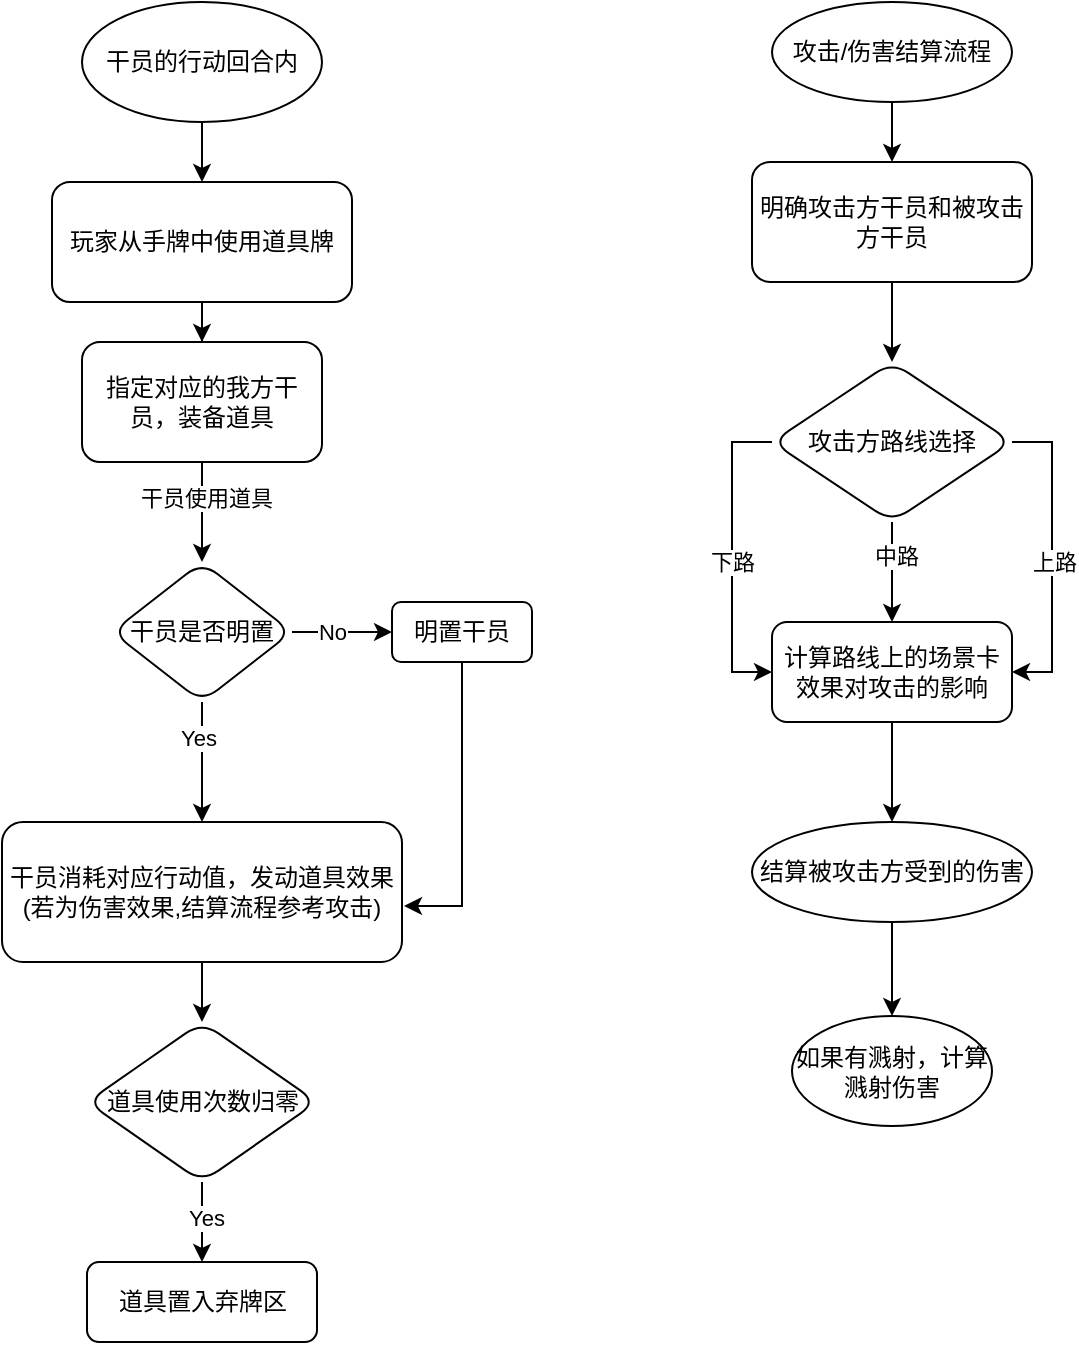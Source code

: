 <mxfile version="24.7.7">
  <diagram name="第 1 页" id="tDYi9_0GRjETs3fzdsuX">
    <mxGraphModel dx="1666" dy="757" grid="1" gridSize="10" guides="1" tooltips="1" connect="1" arrows="1" fold="1" page="1" pageScale="1" pageWidth="827" pageHeight="1169" math="0" shadow="0">
      <root>
        <mxCell id="0" />
        <mxCell id="1" parent="0" />
        <mxCell id="yHGfgmWwClQTFSnPWuJ6-62" value="" style="edgeStyle=orthogonalEdgeStyle;rounded=0;orthogonalLoop=1;jettySize=auto;html=1;exitX=0.5;exitY=1;exitDx=0;exitDy=0;" edge="1" parent="1" source="yHGfgmWwClQTFSnPWuJ6-65" target="yHGfgmWwClQTFSnPWuJ6-64">
          <mxGeometry relative="1" as="geometry">
            <mxPoint x="215" y="110" as="sourcePoint" />
            <Array as="points" />
          </mxGeometry>
        </mxCell>
        <mxCell id="yHGfgmWwClQTFSnPWuJ6-63" value="" style="edgeStyle=orthogonalEdgeStyle;rounded=0;orthogonalLoop=1;jettySize=auto;html=1;" edge="1" parent="1" source="yHGfgmWwClQTFSnPWuJ6-64" target="yHGfgmWwClQTFSnPWuJ6-70">
          <mxGeometry relative="1" as="geometry" />
        </mxCell>
        <mxCell id="yHGfgmWwClQTFSnPWuJ6-64" value="玩家从手牌中使用道具牌" style="whiteSpace=wrap;html=1;rounded=1;glass=0;strokeWidth=1;shadow=0;" vertex="1" parent="1">
          <mxGeometry x="140" y="140" width="150" height="60" as="geometry" />
        </mxCell>
        <mxCell id="yHGfgmWwClQTFSnPWuJ6-65" value="干员的行动回合内" style="ellipse;whiteSpace=wrap;html=1;" vertex="1" parent="1">
          <mxGeometry x="155" y="50" width="120" height="60" as="geometry" />
        </mxCell>
        <mxCell id="yHGfgmWwClQTFSnPWuJ6-66" value="" style="edgeStyle=orthogonalEdgeStyle;rounded=0;orthogonalLoop=1;jettySize=auto;html=1;exitX=0.5;exitY=1;exitDx=0;exitDy=0;" edge="1" parent="1" source="yHGfgmWwClQTFSnPWuJ6-75" target="yHGfgmWwClQTFSnPWuJ6-72">
          <mxGeometry relative="1" as="geometry">
            <mxPoint x="160" y="330" as="sourcePoint" />
          </mxGeometry>
        </mxCell>
        <mxCell id="yHGfgmWwClQTFSnPWuJ6-67" value="Yes" style="edgeLabel;html=1;align=center;verticalAlign=middle;resizable=0;points=[];" connectable="0" vertex="1" parent="yHGfgmWwClQTFSnPWuJ6-66">
          <mxGeometry x="-0.4" y="-2" relative="1" as="geometry">
            <mxPoint as="offset" />
          </mxGeometry>
        </mxCell>
        <mxCell id="yHGfgmWwClQTFSnPWuJ6-68" value="" style="edgeStyle=orthogonalEdgeStyle;rounded=0;orthogonalLoop=1;jettySize=auto;html=1;" edge="1" parent="1" source="yHGfgmWwClQTFSnPWuJ6-70" target="yHGfgmWwClQTFSnPWuJ6-75">
          <mxGeometry relative="1" as="geometry" />
        </mxCell>
        <mxCell id="yHGfgmWwClQTFSnPWuJ6-69" value="干员使用道具" style="edgeLabel;html=1;align=center;verticalAlign=middle;resizable=0;points=[];" connectable="0" vertex="1" parent="yHGfgmWwClQTFSnPWuJ6-68">
          <mxGeometry x="-0.3" y="2" relative="1" as="geometry">
            <mxPoint as="offset" />
          </mxGeometry>
        </mxCell>
        <mxCell id="yHGfgmWwClQTFSnPWuJ6-70" value="指定对应的我方干员，装备道具" style="whiteSpace=wrap;html=1;rounded=1;glass=0;strokeWidth=1;shadow=0;" vertex="1" parent="1">
          <mxGeometry x="155" y="220" width="120" height="60" as="geometry" />
        </mxCell>
        <mxCell id="yHGfgmWwClQTFSnPWuJ6-71" value="" style="edgeStyle=orthogonalEdgeStyle;rounded=0;orthogonalLoop=1;jettySize=auto;html=1;" edge="1" parent="1" source="yHGfgmWwClQTFSnPWuJ6-72" target="yHGfgmWwClQTFSnPWuJ6-80">
          <mxGeometry relative="1" as="geometry" />
        </mxCell>
        <mxCell id="yHGfgmWwClQTFSnPWuJ6-72" value="干员消耗对应行动值，发动道具效果&lt;br&gt;(若为伤害效果,结算流程参考攻击&lt;span style=&quot;background-color: initial;&quot;&gt;)&lt;/span&gt;" style="whiteSpace=wrap;html=1;rounded=1;glass=0;strokeWidth=1;shadow=0;" vertex="1" parent="1">
          <mxGeometry x="115" y="460" width="200" height="70" as="geometry" />
        </mxCell>
        <mxCell id="yHGfgmWwClQTFSnPWuJ6-73" value="" style="edgeStyle=orthogonalEdgeStyle;rounded=0;orthogonalLoop=1;jettySize=auto;html=1;" edge="1" parent="1" source="yHGfgmWwClQTFSnPWuJ6-75" target="yHGfgmWwClQTFSnPWuJ6-76">
          <mxGeometry relative="1" as="geometry" />
        </mxCell>
        <mxCell id="yHGfgmWwClQTFSnPWuJ6-74" value="No" style="edgeLabel;html=1;align=center;verticalAlign=middle;resizable=0;points=[];" connectable="0" vertex="1" parent="yHGfgmWwClQTFSnPWuJ6-73">
          <mxGeometry x="-0.4" y="1" relative="1" as="geometry">
            <mxPoint x="5" y="1" as="offset" />
          </mxGeometry>
        </mxCell>
        <mxCell id="yHGfgmWwClQTFSnPWuJ6-75" value="干员是否明置" style="rhombus;whiteSpace=wrap;html=1;rounded=1;glass=0;strokeWidth=1;shadow=0;" vertex="1" parent="1">
          <mxGeometry x="170" y="330" width="90" height="70" as="geometry" />
        </mxCell>
        <mxCell id="yHGfgmWwClQTFSnPWuJ6-76" value="明置干员" style="whiteSpace=wrap;html=1;rounded=1;glass=0;strokeWidth=1;shadow=0;" vertex="1" parent="1">
          <mxGeometry x="310" y="350" width="70" height="30" as="geometry" />
        </mxCell>
        <mxCell id="yHGfgmWwClQTFSnPWuJ6-77" style="edgeStyle=orthogonalEdgeStyle;rounded=0;orthogonalLoop=1;jettySize=auto;html=1;entryX=1.005;entryY=0.6;entryDx=0;entryDy=0;entryPerimeter=0;" edge="1" parent="1" source="yHGfgmWwClQTFSnPWuJ6-76" target="yHGfgmWwClQTFSnPWuJ6-72">
          <mxGeometry relative="1" as="geometry" />
        </mxCell>
        <mxCell id="yHGfgmWwClQTFSnPWuJ6-78" value="" style="edgeStyle=orthogonalEdgeStyle;rounded=0;orthogonalLoop=1;jettySize=auto;html=1;" edge="1" parent="1" source="yHGfgmWwClQTFSnPWuJ6-80" target="yHGfgmWwClQTFSnPWuJ6-81">
          <mxGeometry relative="1" as="geometry" />
        </mxCell>
        <mxCell id="yHGfgmWwClQTFSnPWuJ6-79" value="Yes" style="edgeLabel;html=1;align=center;verticalAlign=middle;resizable=0;points=[];" connectable="0" vertex="1" parent="yHGfgmWwClQTFSnPWuJ6-78">
          <mxGeometry x="-0.1" y="2" relative="1" as="geometry">
            <mxPoint as="offset" />
          </mxGeometry>
        </mxCell>
        <mxCell id="yHGfgmWwClQTFSnPWuJ6-80" value="道具使用次数归零" style="rhombus;whiteSpace=wrap;html=1;rounded=1;glass=0;strokeWidth=1;shadow=0;" vertex="1" parent="1">
          <mxGeometry x="157.5" y="560" width="115" height="80" as="geometry" />
        </mxCell>
        <mxCell id="yHGfgmWwClQTFSnPWuJ6-81" value="道具置入弃牌区" style="whiteSpace=wrap;html=1;rounded=1;glass=0;strokeWidth=1;shadow=0;" vertex="1" parent="1">
          <mxGeometry x="157.5" y="680" width="115" height="40" as="geometry" />
        </mxCell>
        <mxCell id="yHGfgmWwClQTFSnPWuJ6-82" value="" style="edgeStyle=orthogonalEdgeStyle;rounded=0;orthogonalLoop=1;jettySize=auto;html=1;" edge="1" parent="1" source="yHGfgmWwClQTFSnPWuJ6-83" target="yHGfgmWwClQTFSnPWuJ6-85">
          <mxGeometry relative="1" as="geometry" />
        </mxCell>
        <mxCell id="yHGfgmWwClQTFSnPWuJ6-83" value="攻击/伤害结算流程" style="ellipse;whiteSpace=wrap;html=1;" vertex="1" parent="1">
          <mxGeometry x="500" y="50" width="120" height="50" as="geometry" />
        </mxCell>
        <mxCell id="yHGfgmWwClQTFSnPWuJ6-84" value="" style="edgeStyle=orthogonalEdgeStyle;rounded=0;orthogonalLoop=1;jettySize=auto;html=1;" edge="1" parent="1" source="yHGfgmWwClQTFSnPWuJ6-85" target="yHGfgmWwClQTFSnPWuJ6-92">
          <mxGeometry relative="1" as="geometry" />
        </mxCell>
        <mxCell id="yHGfgmWwClQTFSnPWuJ6-85" value="明确攻击方干员和被攻击方干员" style="rounded=1;whiteSpace=wrap;html=1;" vertex="1" parent="1">
          <mxGeometry x="490" y="130" width="140" height="60" as="geometry" />
        </mxCell>
        <mxCell id="yHGfgmWwClQTFSnPWuJ6-86" value="" style="edgeStyle=orthogonalEdgeStyle;rounded=0;orthogonalLoop=1;jettySize=auto;html=1;" edge="1" parent="1" source="yHGfgmWwClQTFSnPWuJ6-92" target="yHGfgmWwClQTFSnPWuJ6-94">
          <mxGeometry relative="1" as="geometry" />
        </mxCell>
        <mxCell id="yHGfgmWwClQTFSnPWuJ6-87" value="中路" style="edgeLabel;html=1;align=center;verticalAlign=middle;resizable=0;points=[];" connectable="0" vertex="1" parent="yHGfgmWwClQTFSnPWuJ6-86">
          <mxGeometry x="-0.32" y="2" relative="1" as="geometry">
            <mxPoint as="offset" />
          </mxGeometry>
        </mxCell>
        <mxCell id="yHGfgmWwClQTFSnPWuJ6-88" style="edgeStyle=orthogonalEdgeStyle;rounded=0;orthogonalLoop=1;jettySize=auto;html=1;exitX=0;exitY=0.5;exitDx=0;exitDy=0;entryX=0;entryY=0.5;entryDx=0;entryDy=0;" edge="1" parent="1" source="yHGfgmWwClQTFSnPWuJ6-92" target="yHGfgmWwClQTFSnPWuJ6-94">
          <mxGeometry relative="1" as="geometry" />
        </mxCell>
        <mxCell id="yHGfgmWwClQTFSnPWuJ6-89" value="下路" style="edgeLabel;html=1;align=center;verticalAlign=middle;resizable=0;points=[];" connectable="0" vertex="1" parent="yHGfgmWwClQTFSnPWuJ6-88">
          <mxGeometry x="-0.097" y="3" relative="1" as="geometry">
            <mxPoint x="-3" y="10" as="offset" />
          </mxGeometry>
        </mxCell>
        <mxCell id="yHGfgmWwClQTFSnPWuJ6-90" style="edgeStyle=orthogonalEdgeStyle;rounded=0;orthogonalLoop=1;jettySize=auto;html=1;exitX=1;exitY=0.5;exitDx=0;exitDy=0;entryX=1;entryY=0.5;entryDx=0;entryDy=0;" edge="1" parent="1" source="yHGfgmWwClQTFSnPWuJ6-92" target="yHGfgmWwClQTFSnPWuJ6-94">
          <mxGeometry relative="1" as="geometry" />
        </mxCell>
        <mxCell id="yHGfgmWwClQTFSnPWuJ6-91" value="上路" style="edgeLabel;html=1;align=center;verticalAlign=middle;resizable=0;points=[];" connectable="0" vertex="1" parent="yHGfgmWwClQTFSnPWuJ6-90">
          <mxGeometry x="-0.084" y="1" relative="1" as="geometry">
            <mxPoint y="9" as="offset" />
          </mxGeometry>
        </mxCell>
        <mxCell id="yHGfgmWwClQTFSnPWuJ6-92" value="攻击方路线选择" style="rhombus;whiteSpace=wrap;html=1;rounded=1;" vertex="1" parent="1">
          <mxGeometry x="500" y="230" width="120" height="80" as="geometry" />
        </mxCell>
        <mxCell id="yHGfgmWwClQTFSnPWuJ6-93" value="" style="edgeStyle=orthogonalEdgeStyle;rounded=0;orthogonalLoop=1;jettySize=auto;html=1;" edge="1" parent="1" source="yHGfgmWwClQTFSnPWuJ6-94" target="yHGfgmWwClQTFSnPWuJ6-96">
          <mxGeometry relative="1" as="geometry" />
        </mxCell>
        <mxCell id="yHGfgmWwClQTFSnPWuJ6-94" value="计算路线上的场景卡效果对攻击的影响" style="whiteSpace=wrap;html=1;rounded=1;" vertex="1" parent="1">
          <mxGeometry x="500" y="360" width="120" height="50" as="geometry" />
        </mxCell>
        <mxCell id="yHGfgmWwClQTFSnPWuJ6-95" value="" style="edgeStyle=orthogonalEdgeStyle;rounded=0;orthogonalLoop=1;jettySize=auto;html=1;" edge="1" parent="1" source="yHGfgmWwClQTFSnPWuJ6-96" target="yHGfgmWwClQTFSnPWuJ6-97">
          <mxGeometry relative="1" as="geometry" />
        </mxCell>
        <mxCell id="yHGfgmWwClQTFSnPWuJ6-96" value="结算被攻击方受到的伤害" style="ellipse;whiteSpace=wrap;html=1;rounded=1;" vertex="1" parent="1">
          <mxGeometry x="490" y="460" width="140" height="50" as="geometry" />
        </mxCell>
        <mxCell id="yHGfgmWwClQTFSnPWuJ6-97" value="如果有溅射，计算溅射伤害" style="ellipse;whiteSpace=wrap;html=1;rounded=1;" vertex="1" parent="1">
          <mxGeometry x="510" y="557" width="100" height="55" as="geometry" />
        </mxCell>
      </root>
    </mxGraphModel>
  </diagram>
</mxfile>
